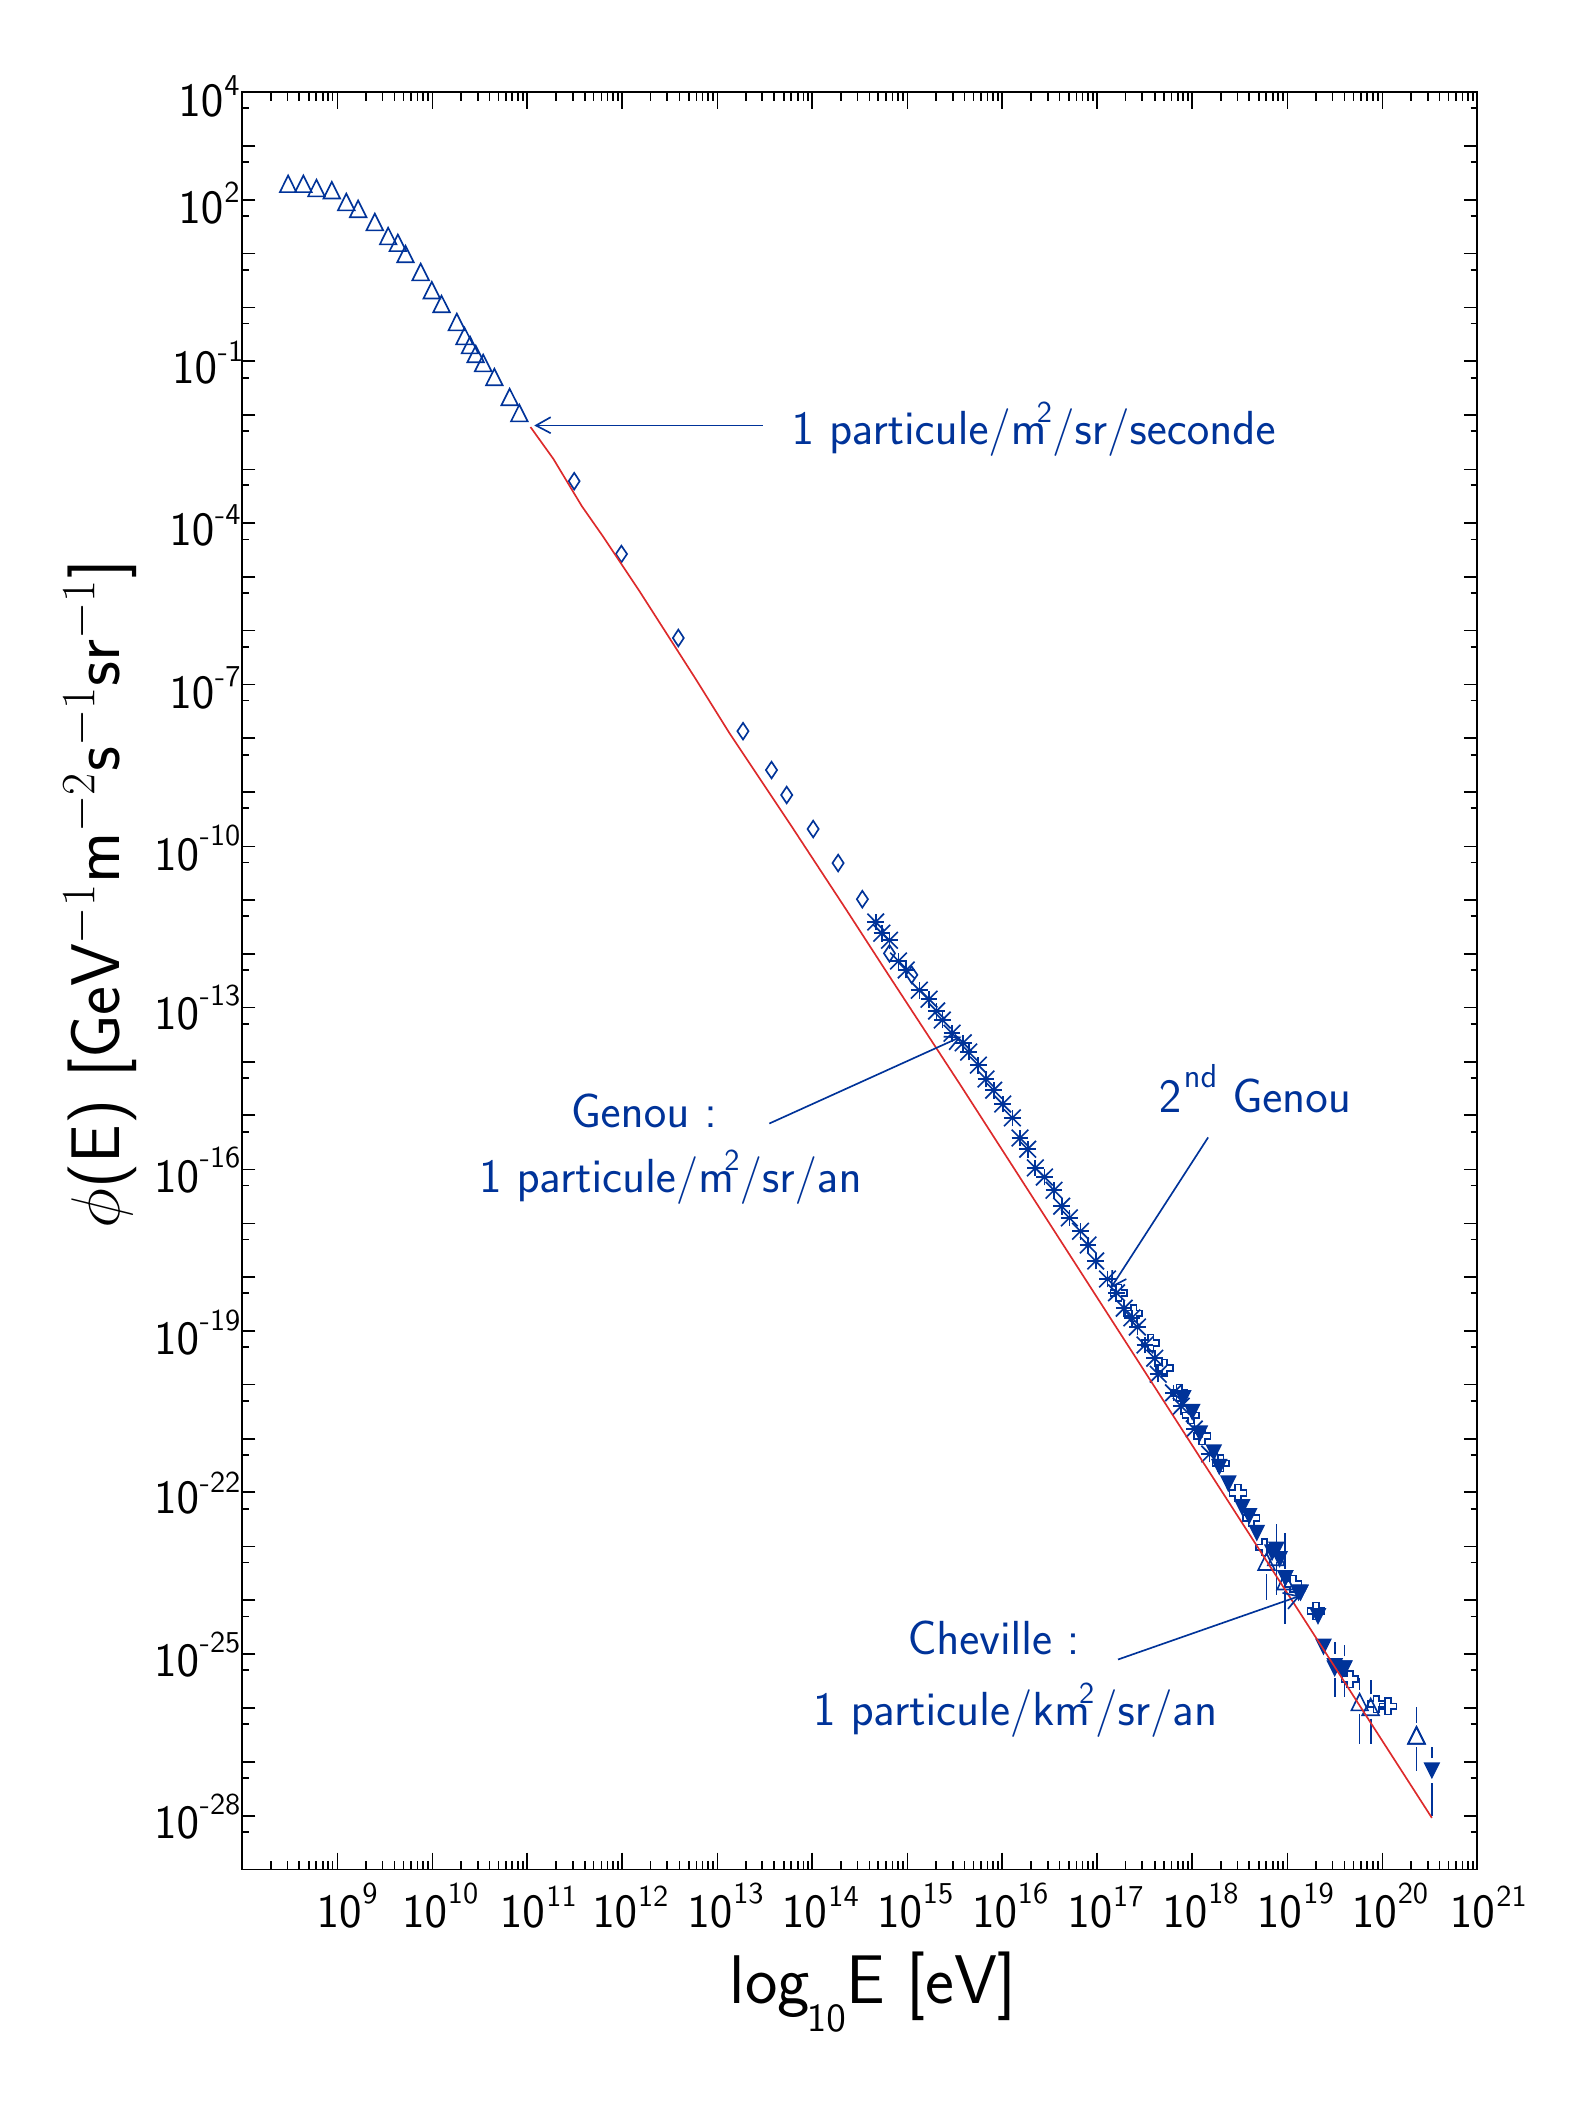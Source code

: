 \begin{tikzpicture}[y=-1cm]
  \definecolor{red}{RGB}{221,42,43}
  \definecolor{green}{RGB}{105,182,40}
  \definecolor{blue}{RGB}{0,51,153}
  \definecolor{orange}{RGB}{192,128,64}
  \definecolor{gray}{gray}{0.7}
  \colorlet{green}{red}
  \colorlet{red}{blue}
  %% \definecolor{blue}{RGB}{51,51,179}
  %% \definecolor{green}{RGB}{105,182,40}
  %% \definecolor{red}{RGB}{221,42,43}
  %% \definecolor{orange}{RGB}{255,160,0}
\sf
\path[fill=white] (0,27.94) rectangle (19.306,1.941);
\path[fill=white] (2.726,25.33) rectangle (18.407,2.76);
\draw[semithick,black] (2.726,25.33) rectangle (18.407,2.76);
\path[fill=white] (2.726,25.33) rectangle (18.407,2.76);
\draw[semithick,black] (2.726,25.33) rectangle (18.407,2.76);
\draw[semithick,black] (2.726,25.33) -- (18.407,25.33);
\path (10.274,27.04) node[text=black,anchor=base west] {\fontsize{23.0}{27.6}\selectfont{}E [eV]};
\path (9.773,27.394) node[text=black,anchor=base west] {\fontsize{15.0}{18.0}\selectfont{}10};
\path (8.793,27.04) node[text=black,anchor=base west] {\fontsize{23.0}{27.6}\selectfont{}log};
\draw[semithick,black] (3.086,25.224) -- (3.086,25.33);
\draw[semithick,black] (3.298,25.224) -- (3.298,25.33);
\draw[semithick,black] (3.448,25.224) -- (3.448,25.33);
\draw[semithick,black] (3.571,25.224) -- (3.571,25.33);
\draw[semithick,black] (3.66,25.224) -- (3.66,25.33);
\draw[semithick,black] (3.749,25.224) -- (3.749,25.33);
\draw[semithick,black] (3.81,25.224) -- (3.81,25.33);
\draw[semithick,black] (3.871,25.224) -- (3.871,25.33);
\draw[semithick,black] (3.933,25.118) -- (3.933,25.33);
\path (4.128,25.762) node[text=black,anchor=base west] {\fontsize{11.0}{13.2}\selectfont{}9};
\path (3.545,26.071) node[text=black,anchor=base west] {\fontsize{17.0}{20.4}\selectfont{}10};
\draw[semithick,black] (4.295,25.224) -- (4.295,25.33);
\draw[semithick,black] (4.506,25.224) -- (4.506,25.33);
\draw[semithick,black] (4.657,25.224) -- (4.657,25.33);
\draw[semithick,black] (4.771,25.224) -- (4.771,25.33);
\draw[semithick,black] (4.868,25.224) -- (4.868,25.33);
\draw[semithick,black] (4.949,25.224) -- (4.949,25.33);
\draw[semithick,black] (5.019,25.224) -- (5.019,25.33);
\draw[semithick,black] (5.08,25.224) -- (5.08,25.33);
\draw[semithick,black] (5.141,25.118) -- (5.141,25.33);
\path (5.213,25.762) node[text=black,anchor=base west] {\fontsize{11.0}{13.2}\selectfont{}10};
\path (4.631,26.071) node[text=black,anchor=base west] {\fontsize{17.0}{20.4}\selectfont{}10};
\draw[semithick,black] (5.503,25.224) -- (5.503,25.33);
\draw[semithick,black] (5.715,25.224) -- (5.715,25.33);
\draw[semithick,black] (5.865,25.224) -- (5.865,25.33);
\draw[semithick,black] (5.98,25.224) -- (5.98,25.33);
\draw[semithick,black] (6.077,25.224) -- (6.077,25.33);
\draw[semithick,black] (6.155,25.224) -- (6.155,25.33);
\draw[semithick,black] (6.227,25.224) -- (6.227,25.33);
\draw[semithick,black] (6.289,25.224) -- (6.289,25.33);
\draw[semithick,black] (6.342,25.118) -- (6.342,25.33);
\path (6.464,25.798) node[text=black,anchor=base west] {\fontsize{11.0}{13.2}\selectfont{}11};
\path (5.874,26.071) node[text=black,anchor=base west] {\fontsize{17.0}{20.4}\selectfont{}10};
\draw[semithick,black] (6.712,25.224) -- (6.712,25.33);
\draw[semithick,black] (6.924,25.224) -- (6.924,25.33);
\draw[semithick,black] (7.074,25.224) -- (7.074,25.33);
\draw[semithick,black] (7.188,25.224) -- (7.188,25.33);
\draw[semithick,black] (7.286,25.224) -- (7.286,25.33);
\draw[semithick,black] (7.364,25.224) -- (7.364,25.33);
\draw[semithick,black] (7.434,25.224) -- (7.434,25.33);
\draw[semithick,black] (7.497,25.224) -- (7.497,25.33);
\draw[semithick,black] (7.55,25.118) -- (7.55,25.33);
\path (7.628,25.798) node[text=black,anchor=base west] {\fontsize{11.0}{13.2}\selectfont{}12};
\path (7.046,26.071) node[text=black,anchor=base west] {\fontsize{17.0}{20.4}\selectfont{}10};
\draw[semithick,black] (7.91,25.224) -- (7.91,25.33);
\draw[semithick,black] (8.122,25.224) -- (8.122,25.33);
\draw[semithick,black] (8.28,25.224) -- (8.28,25.33);
\draw[semithick,black] (8.397,25.224) -- (8.397,25.33);
\draw[semithick,black] (8.492,25.224) -- (8.492,25.33);
\draw[semithick,black] (8.572,25.224) -- (8.572,25.33);
\draw[semithick,black] (8.642,25.224) -- (8.642,25.33);
\draw[semithick,black] (8.706,25.224) -- (8.706,25.33);
\draw[semithick,black] (8.759,25.118) -- (8.759,25.33);
\path (8.837,25.762) node[text=black,anchor=base west] {\fontsize{11.0}{13.2}\selectfont{}13};
\path (8.255,26.071) node[text=black,anchor=base west] {\fontsize{17.0}{20.4}\selectfont{}10};
\draw[semithick,black] (9.119,25.224) -- (9.119,25.33);
\draw[semithick,black] (9.33,25.224) -- (9.33,25.33);
\draw[semithick,black] (9.481,25.224) -- (9.481,25.33);
\draw[semithick,black] (9.605,25.224) -- (9.605,25.33);
\draw[semithick,black] (9.692,25.224) -- (9.692,25.33);
\draw[semithick,black] (9.781,25.224) -- (9.781,25.33);
\draw[semithick,black] (9.851,25.224) -- (9.851,25.33);
\draw[semithick,black] (9.912,25.224) -- (9.912,25.33);
\draw[semithick,black] (9.965,25.118) -- (9.965,25.33);
\path (10.046,25.798) node[text=black,anchor=base west] {\fontsize{11.0}{13.2}\selectfont{}14};
\path (9.455,26.071) node[text=black,anchor=base west] {\fontsize{17.0}{20.4}\selectfont{}10};
\draw[semithick,black] (10.327,25.224) -- (10.327,25.33);
\draw[semithick,black] (10.539,25.224) -- (10.539,25.33);
\draw[semithick,black] (10.689,25.224) -- (10.689,25.33);
\draw[semithick,black] (10.803,25.224) -- (10.803,25.33);
\draw[semithick,black] (10.901,25.224) -- (10.901,25.33);
\draw[semithick,black] (10.981,25.224) -- (10.981,25.33);
\draw[semithick,black] (11.051,25.224) -- (11.051,25.33);
\draw[semithick,black] (11.113,25.224) -- (11.113,25.33);
\draw[semithick,black] (11.174,25.118) -- (11.174,25.33);
\path (11.246,25.762) node[text=black,anchor=base west] {\fontsize{11.0}{13.2}\selectfont{}15};
\path (10.664,26.071) node[text=black,anchor=base west] {\fontsize{17.0}{20.4}\selectfont{}10};
\draw[semithick,black] (11.536,25.224) -- (11.536,25.33);
\draw[semithick,black] (11.748,25.224) -- (11.748,25.33);
\draw[semithick,black] (11.898,25.224) -- (11.898,25.33);
\draw[semithick,black] (12.012,25.224) -- (12.012,25.33);
\draw[semithick,black] (12.109,25.224) -- (12.109,25.33);
\draw[semithick,black] (12.188,25.224) -- (12.188,25.33);
\draw[semithick,black] (12.26,25.224) -- (12.26,25.33);
\draw[semithick,black] (12.321,25.224) -- (12.321,25.33);
\draw[semithick,black] (12.374,25.118) -- (12.374,25.33);
\path (12.452,25.762) node[text=black,anchor=base west] {\fontsize{11.0}{13.2}\selectfont{}16};
\path (11.87,26.071) node[text=black,anchor=base west] {\fontsize{17.0}{20.4}\selectfont{}10};
\draw[semithick,black] (12.744,25.224) -- (12.744,25.33);
\draw[semithick,black] (12.956,25.224) -- (12.956,25.33);
\draw[semithick,black] (13.106,25.224) -- (13.106,25.33);
\draw[semithick,black] (13.221,25.224) -- (13.221,25.33);
\draw[semithick,black] (13.318,25.224) -- (13.318,25.33);
\draw[semithick,black] (13.396,25.224) -- (13.396,25.33);
\draw[semithick,black] (13.468,25.224) -- (13.468,25.33);
\draw[semithick,black] (13.53,25.224) -- (13.53,25.33);
\draw[semithick,black] (13.583,25.118) -- (13.583,25.33);
\path (13.661,25.798) node[text=black,anchor=base west] {\fontsize{11.0}{13.2}\selectfont{}17};
\path (13.079,26.071) node[text=black,anchor=base west] {\fontsize{17.0}{20.4}\selectfont{}10};
\draw[semithick,black] (13.942,25.224) -- (13.942,25.33);
\draw[semithick,black] (14.154,25.224) -- (14.154,25.33);
\draw[semithick,black] (14.313,25.224) -- (14.313,25.33);
\draw[semithick,black] (14.429,25.224) -- (14.429,25.33);
\draw[semithick,black] (14.525,25.224) -- (14.525,25.33);
\draw[semithick,black] (14.605,25.224) -- (14.605,25.33);
\draw[semithick,black] (14.675,25.224) -- (14.675,25.33);
\draw[semithick,black] (14.736,25.224) -- (14.736,25.33);
\draw[semithick,black] (14.789,25.118) -- (14.789,25.33);
\path (14.87,25.762) node[text=black,anchor=base west] {\fontsize{11.0}{13.2}\selectfont{}18};
\path (14.287,26.071) node[text=black,anchor=base west] {\fontsize{17.0}{20.4}\selectfont{}10};
\draw[semithick,black] (15.151,25.224) -- (15.151,25.33);
\draw[semithick,black] (15.363,25.224) -- (15.363,25.33);
\draw[semithick,black] (15.513,25.224) -- (15.513,25.33);
\draw[semithick,black] (15.636,25.224) -- (15.636,25.33);
\draw[semithick,black] (15.725,25.224) -- (15.725,25.33);
\draw[semithick,black] (15.814,25.224) -- (15.814,25.33);
\draw[semithick,black] (15.883,25.224) -- (15.883,25.33);
\draw[semithick,black] (15.945,25.224) -- (15.945,25.33);
\draw[semithick,black] (15.998,25.118) -- (15.998,25.33);
\path (16.078,25.762) node[text=black,anchor=base west] {\fontsize{11.0}{13.2}\selectfont{}19};
\path (15.488,26.071) node[text=black,anchor=base west] {\fontsize{17.0}{20.4}\selectfont{}10};
\draw[semithick,black] (16.36,25.224) -- (16.36,25.33);
\draw[semithick,black] (16.571,25.224) -- (16.571,25.33);
\draw[semithick,black] (16.722,25.224) -- (16.722,25.33);
\draw[semithick,black] (16.836,25.224) -- (16.836,25.33);
\draw[semithick,black] (16.933,25.224) -- (16.933,25.33);
\draw[semithick,black] (17.012,25.224) -- (17.012,25.33);
\draw[semithick,black] (17.084,25.224) -- (17.084,25.33);
\draw[semithick,black] (17.145,25.224) -- (17.145,25.33);
\draw[semithick,black] (17.206,25.118) -- (17.206,25.33);
\path (17.276,25.762) node[text=black,anchor=base west] {\fontsize{11.0}{13.2}\selectfont{}20};
\path (16.694,26.071) node[text=black,anchor=base west] {\fontsize{17.0}{20.4}\selectfont{}10};
\draw[semithick,black] (17.568,25.224) -- (17.568,25.33);
\draw[semithick,black] (17.78,25.224) -- (17.78,25.33);
\draw[semithick,black] (17.93,25.224) -- (17.93,25.33);
\draw[semithick,black] (18.045,25.224) -- (18.045,25.33);
\draw[semithick,black] (18.142,25.224) -- (18.142,25.33);
\draw[semithick,black] (18.22,25.224) -- (18.22,25.33);
\draw[semithick,black] (18.292,25.224) -- (18.292,25.33);
\draw[semithick,black] (18.354,25.224) -- (18.354,25.33);
\draw[semithick,black] (18.407,25.118) -- (18.407,25.33);
\path (18.529,25.798) node[text=black,anchor=base west] {\fontsize{11.0}{13.2}\selectfont{}21};
\path (17.939,26.071) node[text=black,anchor=base west] {\fontsize{17.0}{20.4}\selectfont{}10};
\draw[semithick,black] (2.726,2.76) -- (18.407,2.76);
\draw[semithick,black] (3.086,2.866) -- (3.086,2.76);
\draw[semithick,black] (3.298,2.866) -- (3.298,2.76);
\draw[semithick,black] (3.448,2.866) -- (3.448,2.76);
\draw[semithick,black] (3.571,2.866) -- (3.571,2.76);
\draw[semithick,black] (3.66,2.866) -- (3.66,2.76);
\draw[semithick,black] (3.749,2.866) -- (3.749,2.76);
\draw[semithick,black] (3.81,2.866) -- (3.81,2.76);
\draw[semithick,black] (3.871,2.866) -- (3.871,2.76);
\draw[semithick,black] (3.933,2.972) -- (3.933,2.76);
\draw[semithick,black] (4.295,2.866) -- (4.295,2.76);
\draw[semithick,black] (4.506,2.866) -- (4.506,2.76);
\draw[semithick,black] (4.657,2.866) -- (4.657,2.76);
\draw[semithick,black] (4.771,2.866) -- (4.771,2.76);
\draw[semithick,black] (4.868,2.866) -- (4.868,2.76);
\draw[semithick,black] (4.949,2.866) -- (4.949,2.76);
\draw[semithick,black] (5.019,2.866) -- (5.019,2.76);
\draw[semithick,black] (5.08,2.866) -- (5.08,2.76);
\draw[semithick,black] (5.141,2.972) -- (5.141,2.76);
\draw[semithick,black] (5.503,2.866) -- (5.503,2.76);
\draw[semithick,black] (5.715,2.866) -- (5.715,2.76);
\draw[semithick,black] (5.865,2.866) -- (5.865,2.76);
\draw[semithick,black] (5.98,2.866) -- (5.98,2.76);
\draw[semithick,black] (6.077,2.866) -- (6.077,2.76);
\draw[semithick,black] (6.155,2.866) -- (6.155,2.76);
\draw[semithick,black] (6.227,2.866) -- (6.227,2.76);
\draw[semithick,black] (6.289,2.866) -- (6.289,2.76);
\draw[semithick,black] (6.342,2.972) -- (6.342,2.76);
\draw[semithick,black] (6.712,2.866) -- (6.712,2.76);
\draw[semithick,black] (6.924,2.866) -- (6.924,2.76);
\draw[semithick,black] (7.074,2.866) -- (7.074,2.76);
\draw[semithick,black] (7.188,2.866) -- (7.188,2.76);
\draw[semithick,black] (7.286,2.866) -- (7.286,2.76);
\draw[semithick,black] (7.364,2.866) -- (7.364,2.76);
\draw[semithick,black] (7.434,2.866) -- (7.434,2.76);
\draw[semithick,black] (7.497,2.866) -- (7.497,2.76);
\draw[semithick,black] (7.55,2.972) -- (7.55,2.76);
\draw[semithick,black] (7.91,2.866) -- (7.91,2.76);
\draw[semithick,black] (8.122,2.866) -- (8.122,2.76);
\draw[semithick,black] (8.28,2.866) -- (8.28,2.76);
\draw[semithick,black] (8.397,2.866) -- (8.397,2.76);
\draw[semithick,black] (8.492,2.866) -- (8.492,2.76);
\draw[semithick,black] (8.572,2.866) -- (8.572,2.76);
\draw[semithick,black] (8.642,2.866) -- (8.642,2.76);
\draw[semithick,black] (8.706,2.866) -- (8.706,2.76);
\draw[semithick,black] (8.759,2.972) -- (8.759,2.76);
\draw[semithick,black] (9.119,2.866) -- (9.119,2.76);
\draw[semithick,black] (9.33,2.866) -- (9.33,2.76);
\draw[semithick,black] (9.481,2.866) -- (9.481,2.76);
\draw[semithick,black] (9.605,2.866) -- (9.605,2.76);
\draw[semithick,black] (9.692,2.866) -- (9.692,2.76);
\draw[semithick,black] (9.781,2.866) -- (9.781,2.76);
\draw[semithick,black] (9.851,2.866) -- (9.851,2.76);
\draw[semithick,black] (9.912,2.866) -- (9.912,2.76);
\draw[semithick,black] (9.965,2.972) -- (9.965,2.76);
\draw[semithick,black] (10.327,2.866) -- (10.327,2.76);
\draw[semithick,black] (10.539,2.866) -- (10.539,2.76);
\draw[semithick,black] (10.689,2.866) -- (10.689,2.76);
\draw[semithick,black] (10.803,2.866) -- (10.803,2.76);
\draw[semithick,black] (10.901,2.866) -- (10.901,2.76);
\draw[semithick,black] (10.981,2.866) -- (10.981,2.76);
\draw[semithick,black] (11.051,2.866) -- (11.051,2.76);
\draw[semithick,black] (11.113,2.866) -- (11.113,2.76);
\draw[semithick,black] (11.174,2.972) -- (11.174,2.76);
\draw[semithick,black] (11.536,2.866) -- (11.536,2.76);
\draw[semithick,black] (11.748,2.866) -- (11.748,2.76);
\draw[semithick,black] (11.898,2.866) -- (11.898,2.76);
\draw[semithick,black] (12.012,2.866) -- (12.012,2.76);
\draw[semithick,black] (12.109,2.866) -- (12.109,2.76);
\draw[semithick,black] (12.188,2.866) -- (12.188,2.76);
\draw[semithick,black] (12.26,2.866) -- (12.26,2.76);
\draw[semithick,black] (12.321,2.866) -- (12.321,2.76);
\draw[semithick,black] (12.374,2.972) -- (12.374,2.76);
\draw[semithick,black] (12.744,2.866) -- (12.744,2.76);
\draw[semithick,black] (12.956,2.866) -- (12.956,2.76);
\draw[semithick,black] (13.106,2.866) -- (13.106,2.76);
\draw[semithick,black] (13.221,2.866) -- (13.221,2.76);
\draw[semithick,black] (13.318,2.866) -- (13.318,2.76);
\draw[semithick,black] (13.396,2.866) -- (13.396,2.76);
\draw[semithick,black] (13.468,2.866) -- (13.468,2.76);
\draw[semithick,black] (13.53,2.866) -- (13.53,2.76);
\draw[semithick,black] (13.583,2.972) -- (13.583,2.76);
\draw[semithick,black] (13.942,2.866) -- (13.942,2.76);
\draw[semithick,black] (14.154,2.866) -- (14.154,2.76);
\draw[semithick,black] (14.313,2.866) -- (14.313,2.76);
\draw[semithick,black] (14.429,2.866) -- (14.429,2.76);
\draw[semithick,black] (14.525,2.866) -- (14.525,2.76);
\draw[semithick,black] (14.605,2.866) -- (14.605,2.76);
\draw[semithick,black] (14.675,2.866) -- (14.675,2.76);
\draw[semithick,black] (14.736,2.866) -- (14.736,2.76);
\draw[semithick,black] (14.789,2.972) -- (14.789,2.76);
\draw[semithick,black] (15.151,2.866) -- (15.151,2.76);
\draw[semithick,black] (15.363,2.866) -- (15.363,2.76);
\draw[semithick,black] (15.513,2.866) -- (15.513,2.76);
\draw[semithick,black] (15.636,2.866) -- (15.636,2.76);
\draw[semithick,black] (15.725,2.866) -- (15.725,2.76);
\draw[semithick,black] (15.814,2.866) -- (15.814,2.76);
\draw[semithick,black] (15.883,2.866) -- (15.883,2.76);
\draw[semithick,black] (15.945,2.866) -- (15.945,2.76);
\draw[semithick,black] (15.998,2.972) -- (15.998,2.76);
\draw[semithick,black] (16.36,2.866) -- (16.36,2.76);
\draw[semithick,black] (16.571,2.866) -- (16.571,2.76);
\draw[semithick,black] (16.722,2.866) -- (16.722,2.76);
\draw[semithick,black] (16.836,2.866) -- (16.836,2.76);
\draw[semithick,black] (16.933,2.866) -- (16.933,2.76);
\draw[semithick,black] (17.012,2.866) -- (17.012,2.76);
\draw[semithick,black] (17.084,2.866) -- (17.084,2.76);
\draw[semithick,black] (17.145,2.866) -- (17.145,2.76);
\draw[semithick,black] (17.206,2.972) -- (17.206,2.76);
\draw[semithick,black] (17.568,2.866) -- (17.568,2.76);
\draw[semithick,black] (17.78,2.866) -- (17.78,2.76);
\draw[semithick,black] (17.93,2.866) -- (17.93,2.76);
\draw[semithick,black] (18.045,2.866) -- (18.045,2.76);
\draw[semithick,black] (18.142,2.866) -- (18.142,2.76);
\draw[semithick,black] (18.22,2.866) -- (18.22,2.76);
\draw[semithick,black] (18.292,2.866) -- (18.292,2.76);
\draw[semithick,black] (18.354,2.866) -- (18.354,2.76);
\draw[semithick,black] (18.407,2.972) -- (18.407,2.76);
\draw[semithick,black] (2.726,25.33) -- (2.726,2.76);
%% \path (1.164,10.971) node[text=black,anchor=base west,rotate=90.0] {\fontsize{23.0}{27.6}\selectfont{}]};
%% \path (0.9,11.324) node[text=black,anchor=base west,rotate=90.0] {\fontsize{15.0}{18.0}\selectfont{}-1};
%% \path (1.164,11.987) node[text=black,anchor=base west,rotate=90.0] {\fontsize{23.0}{27.6}\selectfont{}sr};
%% \path (0.9,12.33) node[text=black,anchor=base west,rotate=90.0] {\fontsize{15.0}{18.0}\selectfont{}-1};
%% \path (1.164,12.683) node[text=black,anchor=base west,rotate=90.0] {\fontsize{23.0}{27.6}\selectfont{}s};
%% \path (0.9,13.115) node[text=black,anchor=base west,rotate=90.0] {\fontsize{15.0}{18.0}\selectfont{}-2};
%% \path (1.164,13.697) node[text=black,anchor=base west,rotate=90.0] {\fontsize{23.0}{27.6}\selectfont{}m};
%% \path (0.821,14.04) node[text=black,anchor=base west,rotate=90.0] {\fontsize{15.0}{18.0}\selectfont{}-1};
%% \path (1.164,16.925) node[text=black,anchor=base west,rotate=90.0] {\fontsize{23.0}{27.6}\selectfont{}(E) [GeV};
\path (1.164,17.312) node[text=black,anchor=base west,rotate=90.0] {\fontsize{23.0}{27.6}\selectfont{}$\phi$(E) [GeV$^{-1}$m$^{-2}$s$^{-1}$sr$^{-1}$]};
\draw[semithick,black] (2.893,25.33) -- (2.726,25.33);
\draw[semithick,black] (2.805,24.854) -- (2.726,24.854);
\draw[semithick,black] (2.893,24.651) -- (2.726,24.651);
\path (2.064,24.634) node[text=black,anchor=base west] {\fontsize{11.0}{13.2}\selectfont{}-28};
\path (1.482,24.941) node[text=black,anchor=base west] {\fontsize{17.0}{20.4}\selectfont{}10};
\draw[semithick,black] (2.805,24.174) -- (2.726,24.174);
\draw[semithick,black] (2.893,23.963) -- (2.726,23.963);
\draw[semithick,black] (2.805,23.487) -- (2.726,23.487);
\draw[semithick,black] (2.893,23.283) -- (2.726,23.283);
\draw[semithick,black] (2.805,22.799) -- (2.726,22.799);
\draw[semithick,black] (2.893,22.595) -- (2.726,22.595);
\path (2.064,22.57) node[text=black,anchor=base west] {\fontsize{11.0}{13.2}\selectfont{}-25};
\path (1.482,22.877) node[text=black,anchor=base west] {\fontsize{17.0}{20.4}\selectfont{}10};
\draw[semithick,black] (2.805,22.119) -- (2.726,22.119);
\draw[semithick,black] (2.893,21.907) -- (2.726,21.907);
\draw[semithick,black] (2.805,21.431) -- (2.726,21.431);
\draw[semithick,black] (2.893,21.228) -- (2.726,21.228);
\draw[semithick,black] (2.805,20.752) -- (2.726,20.752);
\draw[semithick,black] (2.893,20.54) -- (2.726,20.54);
\path (2.064,20.54) node[text=black,anchor=base west] {\fontsize{11.0}{13.2}\selectfont{}-22};
\path (1.482,20.813) node[text=black,anchor=base west] {\fontsize{17.0}{20.4}\selectfont{}10};
\draw[semithick,black] (2.805,20.064) -- (2.726,20.064);
\draw[semithick,black] (2.893,19.861) -- (2.726,19.861);
\draw[semithick,black] (2.805,19.384) -- (2.726,19.384);
\draw[semithick,black] (2.893,19.173) -- (2.726,19.173);
\draw[semithick,black] (2.805,18.697) -- (2.726,18.697);
\draw[semithick,black] (2.893,18.495) -- (2.726,18.495);
\path (2.064,18.485) node[text=black,anchor=base west] {\fontsize{11.0}{13.2}\selectfont{}-19};
\path (1.482,18.794) node[text=black,anchor=base west] {\fontsize{17.0}{20.4}\selectfont{}10};
\draw[semithick,black] (2.805,18.009) -- (2.726,18.009);
\draw[semithick,black] (2.893,17.808) -- (2.726,17.808);
\draw[semithick,black] (2.805,17.331) -- (2.726,17.331);
\draw[semithick,black] (2.893,17.128) -- (2.726,17.128);
\draw[semithick,black] (2.805,16.643) -- (2.726,16.643);
\draw[semithick,black] (2.893,16.44) -- (2.726,16.44);
\path (2.064,16.421) node[text=black,anchor=base west] {\fontsize{11.0}{13.2}\selectfont{}-16};
\path (1.482,16.73) node[text=black,anchor=base west] {\fontsize{17.0}{20.4}\selectfont{}10};
\draw[semithick,black] (2.805,15.964) -- (2.726,15.964);
\draw[semithick,black] (2.893,15.752) -- (2.726,15.752);
\draw[semithick,black] (2.805,15.276) -- (2.726,15.276);
\draw[semithick,black] (2.893,15.073) -- (2.726,15.073);
\draw[semithick,black] (2.805,14.597) -- (2.726,14.597);
\draw[semithick,black] (2.893,14.385) -- (2.726,14.385);
\path (2.064,14.357) node[text=black,anchor=base west] {\fontsize{11.0}{13.2}\selectfont{}-13};
\path (1.482,14.666) node[text=black,anchor=base west] {\fontsize{17.0}{20.4}\selectfont{}10};
\draw[semithick,black] (2.805,13.909) -- (2.726,13.909);
\draw[semithick,black] (2.893,13.705) -- (2.726,13.705);
\draw[semithick,black] (2.805,13.221) -- (2.726,13.221);
\draw[semithick,black] (2.893,13.018) -- (2.726,13.018);
\draw[semithick,black] (2.805,12.541) -- (2.726,12.541);
\draw[semithick,black] (2.893,12.338) -- (2.726,12.338);
\path (2.064,12.33) node[text=black,anchor=base west] {\fontsize{11.0}{13.2}\selectfont{}-10};
\path (1.482,12.647) node[text=black,anchor=base west] {\fontsize{17.0}{20.4}\selectfont{}10};
\draw[semithick,black] (2.805,11.853) -- (2.726,11.853);
\draw[semithick,black] (2.893,11.65) -- (2.726,11.65);
\draw[semithick,black] (2.805,11.174) -- (2.726,11.174);
\draw[semithick,black] (2.893,10.962) -- (2.726,10.962);
\draw[semithick,black] (2.805,10.486) -- (2.726,10.486);
\draw[semithick,black] (2.893,10.283) -- (2.726,10.283);
\path (2.258,10.31) node[text=black,anchor=base west] {\fontsize{11.0}{13.2}\selectfont{}-7};
\path (1.676,10.583) node[text=black,anchor=base west] {\fontsize{17.0}{20.4}\selectfont{}10};
\draw[semithick,black] (2.805,9.807) -- (2.726,9.807);
\draw[semithick,black] (2.893,9.595) -- (2.726,9.595);
\draw[semithick,black] (2.805,9.119) -- (2.726,9.119);
\draw[semithick,black] (2.893,8.918) -- (2.726,8.918);
\draw[semithick,black] (2.805,8.441) -- (2.726,8.441);
\draw[semithick,black] (2.893,8.23) -- (2.726,8.23);
\path (2.258,8.247) node[text=black,anchor=base west] {\fontsize{11.0}{13.2}\selectfont{}-4};
\path (1.676,8.52) node[text=black,anchor=base west] {\fontsize{17.0}{20.4}\selectfont{}10};
\draw[semithick,black] (2.805,7.753) -- (2.726,7.753);
\draw[semithick,black] (2.893,7.55) -- (2.726,7.55);
\draw[semithick,black] (2.805,7.065) -- (2.726,7.065);
\draw[semithick,black] (2.893,6.862) -- (2.726,6.862);
\draw[semithick,black] (2.805,6.386) -- (2.726,6.386);
\draw[semithick,black] (2.893,6.174) -- (2.726,6.174);
\path (2.292,6.183) node[text=black,anchor=base west] {\fontsize{11.0}{13.2}\selectfont{}-1};
\path (1.71,6.456) node[text=black,anchor=base west] {\fontsize{17.0}{20.4}\selectfont{}10};
\draw[semithick,black] (2.805,5.698) -- (2.726,5.698);
\draw[semithick,black] (2.893,5.495) -- (2.726,5.495);
\draw[semithick,black] (2.805,5.019) -- (2.726,5.019);
\draw[semithick,black] (2.893,4.807) -- (2.726,4.807);
\draw[semithick,black] (2.805,4.331) -- (2.726,4.331);
\draw[semithick,black] (2.893,4.128) -- (2.726,4.128);
\path (2.373,4.163) node[text=black,anchor=base west] {\fontsize{11.0}{13.2}\selectfont{}2};
\path (1.791,4.428) node[text=black,anchor=base west] {\fontsize{17.0}{20.4}\selectfont{}10};
\draw[semithick,black] (2.805,3.651) -- (2.726,3.651);
\draw[semithick,black] (2.893,3.44) -- (2.726,3.44);
\draw[semithick,black] (2.805,2.963) -- (2.726,2.963);
\draw[semithick,black] (2.893,2.76) -- (2.726,2.76);
\path (2.373,2.796) node[text=black,anchor=base west] {\fontsize{11.0}{13.2}\selectfont{}4};
\path (1.791,3.069) node[text=black,anchor=base west] {\fontsize{17.0}{20.4}\selectfont{}10};
\draw[semithick,black] (18.407,25.33) -- (18.407,2.76);
\draw[semithick,black] (18.239,25.33) -- (18.407,25.33);
\draw[semithick,black] (18.326,24.854) -- (18.407,24.854);
\draw[semithick,black] (18.239,24.651) -- (18.407,24.651);
\draw[semithick,black] (18.326,24.174) -- (18.407,24.174);
\draw[semithick,black] (18.239,23.963) -- (18.407,23.963);
\draw[semithick,black] (18.326,23.487) -- (18.407,23.487);
\draw[semithick,black] (18.239,23.283) -- (18.407,23.283);
\draw[semithick,black] (18.326,22.799) -- (18.407,22.799);
\draw[semithick,black] (18.239,22.595) -- (18.407,22.595);
\draw[semithick,black] (18.326,22.119) -- (18.407,22.119);
\draw[semithick,black] (18.239,21.907) -- (18.407,21.907);
\draw[semithick,black] (18.326,21.431) -- (18.407,21.431);
\draw[semithick,black] (18.239,21.228) -- (18.407,21.228);
\draw[semithick,black] (18.326,20.752) -- (18.407,20.752);
\draw[semithick,black] (18.239,20.54) -- (18.407,20.54);
\draw[semithick,black] (18.326,20.064) -- (18.407,20.064);
\draw[semithick,black] (18.239,19.861) -- (18.407,19.861);
\draw[semithick,black] (18.326,19.384) -- (18.407,19.384);
\draw[semithick,black] (18.239,19.173) -- (18.407,19.173);
\draw[semithick,black] (18.326,18.697) -- (18.407,18.697);
\draw[semithick,black] (18.239,18.495) -- (18.407,18.495);
\draw[semithick,black] (18.326,18.009) -- (18.407,18.009);
\draw[semithick,black] (18.239,17.808) -- (18.407,17.808);
\draw[semithick,black] (18.326,17.331) -- (18.407,17.331);
\draw[semithick,black] (18.239,17.128) -- (18.407,17.128);
\draw[semithick,black] (18.326,16.643) -- (18.407,16.643);
\draw[semithick,black] (18.239,16.44) -- (18.407,16.44);
\draw[semithick,black] (18.326,15.964) -- (18.407,15.964);
\draw[semithick,black] (18.239,15.752) -- (18.407,15.752);
\draw[semithick,black] (18.326,15.276) -- (18.407,15.276);
\draw[semithick,black] (18.239,15.073) -- (18.407,15.073);
\draw[semithick,black] (18.326,14.597) -- (18.407,14.597);
\draw[semithick,black] (18.239,14.385) -- (18.407,14.385);
\draw[semithick,black] (18.326,13.909) -- (18.407,13.909);
\draw[semithick,black] (18.239,13.705) -- (18.407,13.705);
\draw[semithick,black] (18.326,13.221) -- (18.407,13.221);
\draw[semithick,black] (18.239,13.018) -- (18.407,13.018);
\draw[semithick,black] (18.326,12.541) -- (18.407,12.541);
\draw[semithick,black] (18.239,12.338) -- (18.407,12.338);
\draw[semithick,black] (18.326,11.853) -- (18.407,11.853);
\draw[semithick,black] (18.239,11.65) -- (18.407,11.65);
\draw[semithick,black] (18.326,11.174) -- (18.407,11.174);
\draw[semithick,black] (18.239,10.962) -- (18.407,10.962);
\draw[semithick,black] (18.326,10.486) -- (18.407,10.486);
\draw[semithick,black] (18.239,10.283) -- (18.407,10.283);
\draw[semithick,black] (18.326,9.807) -- (18.407,9.807);
\draw[semithick,black] (18.239,9.595) -- (18.407,9.595);
\draw[semithick,black] (18.326,9.119) -- (18.407,9.119);
\draw[semithick,black] (18.239,8.918) -- (18.407,8.918);
\draw[semithick,black] (18.326,8.441) -- (18.407,8.441);
\draw[semithick,black] (18.239,8.23) -- (18.407,8.23);
\draw[semithick,black] (18.326,7.753) -- (18.407,7.753);
\draw[semithick,black] (18.239,7.55) -- (18.407,7.55);
\draw[semithick,black] (18.326,7.065) -- (18.407,7.065);
\draw[semithick,black] (18.239,6.862) -- (18.407,6.862);
\draw[semithick,black] (18.326,6.386) -- (18.407,6.386);
\draw[semithick,black] (18.239,6.174) -- (18.407,6.174);
\draw[semithick,black] (18.326,5.698) -- (18.407,5.698);
\draw[semithick,black] (18.239,5.495) -- (18.407,5.495);
\draw[semithick,black] (18.326,5.019) -- (18.407,5.019);
\draw[semithick,black] (18.239,4.807) -- (18.407,4.807);
\draw[semithick,black] (18.326,4.331) -- (18.407,4.331);
\draw[semithick,black] (18.239,4.128) -- (18.407,4.128);
\draw[semithick,black] (18.326,3.651) -- (18.407,3.651);
\draw[semithick,black] (18.239,3.44) -- (18.407,3.44);
\draw[semithick,black] (18.326,2.963) -- (18.407,2.963);
\draw[semithick,black] (18.239,2.76) -- (18.407,2.76);
\draw[semithick,red] (3.308,3.818) -- (3.203,4.03) -- (3.412,4.03) -- cycle;
\draw[semithick,red] (3.501,3.818) -- (3.395,4.03) -- (3.607,4.03) -- cycle;
\draw[semithick,red] (3.668,3.871) -- (3.562,4.083) -- (3.774,4.083) -- cycle;
\draw[semithick,red] (3.863,3.899) -- (3.757,4.111) -- (3.969,4.111) -- cycle;
\draw[semithick,red] (4.047,4.049) -- (3.941,4.261) -- (4.153,4.261) -- cycle;
\draw[semithick,red] (4.197,4.136) -- (4.092,4.348) -- (4.303,4.348) -- cycle;
\draw[semithick,red] (4.409,4.303) -- (4.303,4.515) -- (4.515,4.515) -- cycle;
\draw[semithick,red] (4.578,4.481) -- (4.473,4.693) -- (4.684,4.693) -- cycle;
\draw[semithick,red] (4.701,4.568) -- (4.595,4.779) -- (4.807,4.779) -- cycle;
\draw[semithick,red] (4.798,4.71) -- (4.693,4.921) -- (4.904,4.921) -- cycle;
\draw[semithick,red] (4.991,4.938) -- (4.885,5.15) -- (5.097,5.15) -- cycle;
\draw[semithick,red] (5.133,5.169) -- (5.027,5.381) -- (5.239,5.381) -- cycle;
\draw[semithick,red] (5.256,5.345) -- (5.15,5.556) -- (5.362,5.556) -- cycle;
\draw[semithick,red] (5.45,5.573) -- (5.345,5.785) -- (5.556,5.785) -- cycle;
\draw[semithick,red] (5.548,5.751) -- (5.442,5.963) -- (5.654,5.963) -- cycle;
\draw[semithick,red] (5.618,5.865) -- (5.512,6.077) -- (5.723,6.077) -- cycle;
\draw[semithick,red] (5.69,5.98) -- (5.584,6.191) -- (5.795,6.191) -- cycle;
\draw[semithick,red] (5.785,6.094) -- (5.679,6.306) -- (5.891,6.306) -- cycle;
\draw[semithick,red] (5.927,6.272) -- (5.821,6.483) -- (6.032,6.483) -- cycle;
\draw[semithick,red] (6.121,6.526) -- (6.016,6.737) -- (6.227,6.737) -- cycle;
\draw[semithick,red] (6.244,6.729) -- (6.138,6.941) -- (6.35,6.941) -- cycle;
\draw[semithick,red] (6.941,7.595) -- (6.871,7.7) -- (6.941,7.806) -- (7.01,7.7) -- cycle;
\draw[semithick,red] (7.54,8.52) -- (7.47,8.625) -- (7.54,8.731) -- (7.612,8.625) -- cycle;
\draw[semithick,red] (8.263,9.586) -- (8.194,9.692) -- (8.263,9.798) -- (8.333,9.692) -- cycle;
\draw[semithick,red] (9.085,10.77) -- (9.013,10.875) -- (9.085,10.981) -- (9.155,10.875) -- cycle;
\draw[semithick,red] (9.447,11.263) -- (9.375,11.369) -- (9.447,11.474) -- (9.517,11.369) -- cycle;
\draw[semithick,red] (9.639,11.58) -- (9.569,11.686) -- (9.639,11.792) -- (9.711,11.686) -- cycle;
\draw[semithick,red] (9.976,12.012) -- (9.904,12.118) -- (9.976,12.224) -- (10.046,12.118) -- cycle;
\draw[semithick,red] (10.293,12.444) -- (10.221,12.55) -- (10.293,12.656) -- (10.363,12.55) -- cycle;
\draw[semithick,red] (10.6,12.903) -- (10.53,13.009) -- (10.6,13.115) -- (10.672,13.009) -- cycle;
\draw[semithick,red] (10.945,13.591) -- (10.875,13.697) -- (10.945,13.803) -- (11.015,13.697) -- cycle;
\draw[semithick,red] (11.227,13.864) -- (11.157,13.97) -- (11.227,14.076) -- (11.299,13.97) -- cycle;
\draw[semithick,red] (10.77,13.405) -- (10.77,13.193);
\draw[semithick,red] (10.664,13.299) -- (10.875,13.299);
\draw[semithick,red] (10.664,13.193) -- (10.875,13.405);
\draw[semithick,red] (10.664,13.405) -- (10.875,13.193);
\draw[semithick,red] (10.848,13.547) -- (10.848,13.335);
\draw[semithick,red] (10.742,13.441) -- (10.954,13.441);
\draw[semithick,red] (10.742,13.335) -- (10.954,13.547);
\draw[semithick,red] (10.742,13.547) -- (10.954,13.335);
\draw[semithick,red] (10.945,13.636) -- (10.945,13.424);
\draw[semithick,red] (10.839,13.53) -- (11.051,13.53);
\draw[semithick,red] (10.839,13.424) -- (11.051,13.636);
\draw[semithick,red] (10.839,13.636) -- (11.051,13.424);
\draw[semithick,red] (11.06,13.9) -- (11.06,13.688);
\draw[semithick,red] (10.954,13.794) -- (11.165,13.794);
\draw[semithick,red] (10.954,13.688) -- (11.165,13.9);
\draw[semithick,red] (10.954,13.9) -- (11.165,13.688);
\draw[semithick,red] (11.157,14.014) -- (11.157,13.803);
\draw[semithick,red] (11.051,13.909) -- (11.263,13.909);
\draw[semithick,red] (11.051,13.803) -- (11.263,14.014);
\draw[semithick,red] (11.051,14.014) -- (11.263,13.803);
\draw[semithick,red] (11.324,14.271) -- (11.324,14.059);
\draw[semithick,red] (11.218,14.165) -- (11.43,14.165);
\draw[semithick,red] (11.218,14.059) -- (11.43,14.271);
\draw[semithick,red] (11.218,14.271) -- (11.43,14.059);
\draw[semithick,red] (11.447,14.385) -- (11.447,14.173);
\draw[semithick,red] (11.341,14.279) -- (11.553,14.279);
\draw[semithick,red] (11.341,14.173) -- (11.553,14.385);
\draw[semithick,red] (11.341,14.385) -- (11.553,14.173);
\draw[semithick,red] (11.544,14.535) -- (11.544,14.323);
\draw[semithick,red] (11.438,14.429) -- (11.65,14.429);
\draw[semithick,red] (11.438,14.323) -- (11.65,14.535);
\draw[semithick,red] (11.438,14.535) -- (11.65,14.323);
\draw[semithick,red] (11.616,14.649) -- (11.616,14.438);
\draw[semithick,red] (11.51,14.544) -- (11.722,14.544);
\draw[semithick,red] (11.51,14.438) -- (11.722,14.649);
\draw[semithick,red] (11.51,14.649) -- (11.722,14.438);
\draw[semithick,red] (11.739,14.817) -- (11.739,14.605);
\draw[semithick,red] (11.633,14.711) -- (11.845,14.711);
\draw[semithick,red] (11.633,14.605) -- (11.845,14.817);
\draw[semithick,red] (11.633,14.817) -- (11.845,14.605);
\draw[semithick,red] (11.881,14.939) -- (11.881,14.728);
\draw[semithick,red] (11.775,14.834) -- (11.987,14.834);
\draw[semithick,red] (11.775,14.728) -- (11.987,14.939);
\draw[semithick,red] (11.775,14.939) -- (11.987,14.728);
\draw[semithick,red] (11.951,15.056) -- (11.951,14.844);
\draw[semithick,red] (11.845,14.95) -- (12.057,14.95);
\draw[semithick,red] (11.845,14.844) -- (12.057,15.056);
\draw[semithick,red] (11.845,15.056) -- (12.057,14.844);
\draw[semithick,red] (12.073,15.223) -- (12.073,15.011);
\draw[semithick,red] (11.968,15.117) -- (12.179,15.117);
\draw[semithick,red] (11.968,15.011) -- (12.179,15.223);
\draw[semithick,red] (11.968,15.223) -- (12.179,15.011);
\draw[semithick,red] (12.171,15.399) -- (12.171,15.187);
\draw[semithick,red] (12.065,15.293) -- (12.277,15.293);
\draw[semithick,red] (12.065,15.187) -- (12.277,15.399);
\draw[semithick,red] (12.065,15.399) -- (12.277,15.187);
\draw[semithick,red] (12.268,15.541) -- (12.268,15.329);
\draw[semithick,red] (12.162,15.435) -- (12.374,15.435);
\draw[semithick,red] (12.162,15.329) -- (12.374,15.541);
\draw[semithick,red] (12.162,15.541) -- (12.374,15.329);
\draw[semithick,red] (12.383,15.716) -- (12.383,15.505);
\draw[semithick,red] (12.277,15.61) -- (12.488,15.61);
\draw[semithick,red] (12.277,15.505) -- (12.488,15.716);
\draw[semithick,red] (12.277,15.716) -- (12.488,15.505);
\draw[semithick,red] (12.505,15.892) -- (12.505,15.68);
\draw[semithick,red] (12.399,15.786) -- (12.611,15.786);
\draw[semithick,red] (12.399,15.68) -- (12.611,15.892);
\draw[semithick,red] (12.399,15.892) -- (12.611,15.68);
\draw[semithick,red] (12.603,16.148) -- (12.603,15.936);
\draw[semithick,red] (12.497,16.042) -- (12.708,16.042);
\draw[semithick,red] (12.497,15.936) -- (12.708,16.148);
\draw[semithick,red] (12.497,16.148) -- (12.708,15.936);
\draw[semithick,red] (12.7,16.29) -- (12.7,16.078);
\draw[semithick,red] (12.594,16.184) -- (12.806,16.184);
\draw[semithick,red] (12.594,16.078) -- (12.806,16.29);
\draw[semithick,red] (12.594,16.29) -- (12.806,16.078);
\draw[semithick,red] (12.797,16.527) -- (12.797,16.315);
\draw[semithick,red] (12.692,16.421) -- (12.903,16.421);
\draw[semithick,red] (12.692,16.315) -- (12.903,16.527);
\draw[semithick,red] (12.692,16.527) -- (12.903,16.315);
\draw[semithick,red] (12.912,16.643) -- (12.912,16.432);
\draw[semithick,red] (12.806,16.538) -- (13.018,16.538);
\draw[semithick,red] (12.806,16.432) -- (13.018,16.643);
\draw[semithick,red] (12.806,16.643) -- (13.018,16.432);
\draw[semithick,red] (13.034,16.811) -- (13.034,16.599);
\draw[semithick,red] (12.929,16.705) -- (13.14,16.705);
\draw[semithick,red] (12.929,16.599) -- (13.14,16.811);
\draw[semithick,red] (12.929,16.811) -- (13.14,16.599);
\draw[semithick,red] (13.132,17.014) -- (13.132,16.802);
\draw[semithick,red] (13.026,16.908) -- (13.238,16.908);
\draw[semithick,red] (13.026,16.802) -- (13.238,17.014);
\draw[semithick,red] (13.026,17.014) -- (13.238,16.802);
\draw[semithick,red] (13.229,17.162) -- (13.229,16.95);
\draw[semithick,red] (13.123,17.056) -- (13.335,17.056);
\draw[semithick,red] (13.123,16.95) -- (13.335,17.162);
\draw[semithick,red] (13.123,17.162) -- (13.335,16.95);
\draw[semithick,red] (13.371,17.331) -- (13.371,17.12);
\draw[semithick,red] (13.265,17.225) -- (13.477,17.225);
\draw[semithick,red] (13.265,17.12) -- (13.477,17.331);
\draw[semithick,red] (13.265,17.331) -- (13.477,17.12);
\draw[semithick,red] (13.468,17.507) -- (13.468,17.295);
\draw[semithick,red] (13.363,17.401) -- (13.572,17.401);
\draw[semithick,red] (13.363,17.295) -- (13.572,17.507);
\draw[semithick,red] (13.363,17.507) -- (13.572,17.295);
\draw[semithick,red] (13.564,17.71) -- (13.564,17.498);
\draw[semithick,red] (13.458,17.604) -- (13.669,17.604);
\draw[semithick,red] (13.458,17.498) -- (13.669,17.71);
\draw[semithick,red] (13.458,17.71) -- (13.669,17.498);
\draw[semithick,red] (13.714,17.939) -- (13.714,17.727);
\draw[semithick,red] (13.608,17.833) -- (13.82,17.833);
\draw[semithick,red] (13.608,17.727) -- (13.82,17.939);
\draw[semithick,red] (13.608,17.939) -- (13.82,17.727);
\draw[semithick,red] (13.828,18.114) -- (13.828,17.903);
\draw[semithick,red] (13.722,18.009) -- (13.934,18.009);
\draw[semithick,red] (13.722,17.903) -- (13.934,18.114);
\draw[semithick,red] (13.722,18.114) -- (13.934,17.903);
\draw[semithick,red] (13.926,18.309) -- (13.926,18.098);
\draw[semithick,red] (13.82,18.203) -- (14.031,18.203);
\draw[semithick,red] (13.82,18.098) -- (14.031,18.309);
\draw[semithick,red] (13.82,18.309) -- (14.031,18.098);
\draw[semithick,red] (14.023,18.432) -- (14.023,18.22);
\draw[semithick,red] (13.917,18.326) -- (14.129,18.326);
\draw[semithick,red] (13.917,18.22) -- (14.129,18.432);
\draw[semithick,red] (13.917,18.432) -- (14.129,18.22);
\draw[semithick,red] (14.093,18.548) -- (14.093,18.337);
\draw[semithick,red] (13.987,18.443) -- (14.199,18.443);
\draw[semithick,red] (13.987,18.337) -- (14.199,18.548);
\draw[semithick,red] (13.987,18.548) -- (14.199,18.337);
\draw[semithick,red] (14.19,18.777) -- (14.19,18.565);
\draw[semithick,red] (14.084,18.671) -- (14.296,18.671);
\draw[semithick,red] (14.084,18.565) -- (14.296,18.777);
\draw[semithick,red] (14.084,18.777) -- (14.296,18.565);
\draw[semithick,red] (14.313,18.944) -- (14.313,18.733);
\draw[semithick,red] (14.207,18.838) -- (14.419,18.838);
\draw[semithick,red] (14.207,18.733) -- (14.419,18.944);
\draw[semithick,red] (14.207,18.944) -- (14.419,18.733);
\draw[semithick,red] (14.357,19.147) -- (14.357,18.936);
\draw[semithick,red] (14.252,19.042) -- (14.463,19.042);
\draw[semithick,red] (14.252,18.936) -- (14.463,19.147);
\draw[semithick,red] (14.252,19.147) -- (14.463,18.936);
\draw[semithick,red] (14.552,19.384) -- (14.552,19.173);
\draw[semithick,red] (14.446,19.279) -- (14.658,19.279);
\draw[semithick,red] (14.446,19.173) -- (14.658,19.384);
\draw[semithick,red] (14.446,19.384) -- (14.658,19.173);
\draw[semithick,red] (14.649,19.554) -- (14.649,19.342);
\draw[semithick,red] (14.544,19.448) -- (14.755,19.448);
\draw[semithick,red] (14.544,19.342) -- (14.755,19.554);
\draw[semithick,red] (14.544,19.554) -- (14.755,19.342);
\draw[semithick,red] (14.817,19.844) -- (14.817,19.632);
\draw[semithick,red] (14.711,19.738) -- (14.922,19.738);
\draw[semithick,red] (14.711,19.632) -- (14.922,19.844);
\draw[semithick,red] (14.711,19.844) -- (14.922,19.632);
\draw[semithick,red] (15.011,20.161) -- (15.011,19.95);
\draw[semithick,red] (14.906,20.055) -- (15.117,20.055);
\draw[semithick,red] (14.906,19.95) -- (15.117,20.161);
\draw[semithick,red] (14.906,20.161) -- (15.117,19.95);
\draw[semithick,red] (13.75,18.045) -- (13.82,18.045) -- (13.82,18.114) -- (13.89,18.114) -- (13.89,18.045) -- (13.962,18.045) -- (13.962,17.975) -- (13.89,17.975) -- (13.89,17.903) -- (13.82,17.903) -- (13.82,17.975) -- (13.75,17.975) -- cycle;
\draw[semithick,red] (13.942,18.301) -- (14.014,18.301) -- (14.014,18.371) -- (14.084,18.371) -- (14.084,18.301) -- (14.154,18.301) -- (14.154,18.231) -- (14.084,18.231) -- (14.084,18.159) -- (14.014,18.159) -- (14.014,18.231) -- (13.942,18.231) -- cycle;
\draw[semithick,red] (14.154,18.68) -- (14.226,18.68) -- (14.226,18.749) -- (14.296,18.749) -- (14.296,18.68) -- (14.366,18.68) -- (14.366,18.61) -- (14.296,18.61) -- (14.296,18.538) -- (14.226,18.538) -- (14.226,18.61) -- (14.154,18.61) -- cycle;
\draw[semithick,red] (14.332,18.997) -- (14.402,18.997) -- (14.402,19.067) -- (14.472,19.067) -- (14.472,18.997) -- (14.544,18.997) -- (14.544,18.927) -- (14.472,18.927) -- (14.472,18.855) -- (14.402,18.855) -- (14.402,18.927) -- (14.332,18.927) -- cycle;
\draw[semithick,red] (14.516,19.315) -- (14.588,19.315) -- (14.588,19.384) -- (14.658,19.384) -- (14.658,19.315) -- (14.728,19.315) -- (14.728,19.245) -- (14.658,19.245) -- (14.658,19.173) -- (14.588,19.173) -- (14.588,19.245) -- (14.516,19.245) -- cycle;
\draw[semithick,red] (14.666,19.596) -- (14.736,19.596) -- (14.736,19.668) -- (14.808,19.668) -- (14.808,19.596) -- (14.878,19.596) -- (14.878,19.526) -- (14.808,19.526) -- (14.808,19.456) -- (14.736,19.456) -- (14.736,19.526) -- (14.666,19.526) -- cycle;
\draw[semithick,red] (14.808,19.861) -- (14.878,19.861) -- (14.878,19.933) -- (14.948,19.933) -- (14.948,19.861) -- (15.02,19.861) -- (15.02,19.791) -- (14.948,19.791) -- (14.948,19.721) -- (14.878,19.721) -- (14.878,19.791) -- (14.808,19.791) -- cycle;
\draw[semithick,red] (15.045,20.206) -- (15.117,20.206) -- (15.117,20.276) -- (15.187,20.276) -- (15.187,20.206) -- (15.257,20.206) -- (15.257,20.136) -- (15.187,20.136) -- (15.187,20.064) -- (15.117,20.064) -- (15.117,20.136) -- (15.045,20.136) -- cycle;
\draw[semithick,red] (15.265,20.585) -- (15.337,20.585) -- (15.337,20.654) -- (15.407,20.654) -- (15.407,20.585) -- (15.477,20.585) -- (15.477,20.515) -- (15.407,20.515) -- (15.407,20.443) -- (15.337,20.443) -- (15.337,20.515) -- (15.265,20.515) -- cycle;
\draw[semithick,red] (15.435,20.902) -- (15.505,20.902) -- (15.505,20.972) -- (15.574,20.972) -- (15.574,20.902) -- (15.646,20.902) -- (15.646,20.832) -- (15.574,20.832) -- (15.574,20.76) -- (15.505,20.76) -- (15.505,20.832) -- (15.435,20.832) -- cycle;
\draw[semithick,red] (15.602,21.273) -- (15.672,21.273) -- (15.672,21.342) -- (15.742,21.342) -- (15.742,21.273) -- (15.814,21.273) -- (15.814,21.203) -- (15.742,21.203) -- (15.742,21.131) -- (15.672,21.131) -- (15.672,21.203) -- (15.602,21.203) -- cycle;
\draw[semithick,red] (15.964,21.74) -- (16.034,21.74) -- (16.034,21.81) -- (16.104,21.81) -- (16.104,21.74) -- (16.176,21.74) -- (16.176,21.67) -- (16.104,21.67) -- (16.104,21.598) -- (16.034,21.598) -- (16.034,21.67) -- (15.964,21.67) -- cycle;
\draw[semithick,red] (16.254,22.083) -- (16.324,22.083) -- (16.324,22.155) -- (16.396,22.155) -- (16.396,22.083) -- (16.466,22.083) -- (16.466,22.013) -- (16.396,22.013) -- (16.396,21.943) -- (16.324,21.943) -- (16.324,22.013) -- (16.254,22.013) -- cycle;
\draw[semithick,red] (16.686,22.949) -- (16.758,22.949) -- (16.758,23.019) -- (16.828,23.019) -- (16.828,22.949) -- (16.897,22.949) -- (16.897,22.877) -- (16.828,22.877) -- (16.828,22.807) -- (16.758,22.807) -- (16.758,22.877) -- (16.686,22.877) -- cycle;
\draw[semithick,red] (17.022,23.266) -- (17.092,23.266) -- (17.092,23.336) -- (17.162,23.336) -- (17.162,23.266) -- (17.234,23.266) -- (17.234,23.194) -- (17.162,23.194) -- (17.162,23.125) -- (17.092,23.125) -- (17.092,23.194) -- (17.022,23.194) -- cycle;
\draw[semithick,red] (17.17,23.292) -- (17.242,23.292) -- (17.242,23.364) -- (17.312,23.364) -- (17.312,23.292) -- (17.384,23.292) -- (17.384,23.222) -- (17.312,23.222) -- (17.312,23.152) -- (17.242,23.152) -- (17.242,23.222) -- (17.17,23.222) -- cycle;
\path[fill=red] (14.675,19.456) -- (14.781,19.245) -- (14.569,19.245) -- cycle;
\path[fill=red] (14.789,19.632) -- (14.895,19.42) -- (14.683,19.42) -- cycle;
\path[fill=red] (14.887,19.905) -- (14.992,19.693) -- (14.781,19.693) -- cycle;
\path[fill=red] (15.064,20.144) -- (15.17,19.933) -- (14.958,19.933) -- cycle;
\path[fill=red] (15.134,20.328) -- (15.24,20.117) -- (15.028,20.117) -- cycle;
\path[fill=red] (15.248,20.54) -- (15.354,20.328) -- (15.143,20.328) -- cycle;
\path[fill=red] (15.424,20.841) -- (15.53,20.629) -- (15.318,20.629) -- cycle;
\path[fill=red] (15.513,20.955) -- (15.619,20.743) -- (15.407,20.743) -- cycle;
\path[fill=red] (15.61,21.167) -- (15.716,20.955) -- (15.505,20.955) -- cycle;
\path[fill=red] (15.805,21.414) -- (15.911,21.203) -- (15.699,21.203) -- cycle;
\path[fill=red] (15.9,21.501) -- (16.006,21.289) -- (15.795,21.289) -- cycle;
\path[fill=red] (15.972,21.74) -- (16.078,21.529) -- (15.867,21.529) -- cycle;
\path[fill=red] (16.14,21.924) -- (16.245,21.713) -- (16.034,21.713) -- cycle;
\path[fill=red] (16.387,22.225) -- (16.493,22.013) -- (16.281,22.013) -- cycle;
\path[fill=red] (16.457,22.612) -- (16.563,22.401) -- (16.351,22.401) -- cycle;
\path[fill=red] (16.599,22.888) -- (16.705,22.676) -- (16.493,22.676) -- cycle;
\path[fill=red] (16.694,22.913) -- (16.8,22.701) -- (16.588,22.701) -- cycle;
\path[fill=red] (16.165,21.924) -- (16.271,21.713) -- (16.059,21.713) -- cycle;
\path[fill=red] (16.165,21.924) -- (16.271,21.713) -- (16.059,21.713) -- cycle;
\path[fill=red] (16.722,22.888) -- (16.828,22.676) -- (16.616,22.676) -- cycle;
\path[fill=red] (16.722,22.888) -- (16.828,22.676) -- (16.616,22.676) -- cycle;
\path[fill=red] (16.599,22.86) -- (16.705,22.648) -- (16.493,22.648) -- cycle;
\path[fill=red] (15.972,21.74) -- (16.078,21.529) -- (15.867,21.529) -- cycle;
\path[fill=red] (15.858,21.378) -- (15.964,21.167) -- (15.752,21.167) -- cycle;
\path[fill=red] (17.833,24.183) -- (17.939,23.971) -- (17.727,23.971) -- cycle;
\draw[semithick,red] (17.833,23.918) -- (17.833,23.777);
\draw[semithick,red] (17.833,24.236) -- (17.833,24.651);
\draw[semithick,red] (15.858,21.122) -- (15.858,20.972);
\draw[semithick,red] (15.858,21.431) -- (15.858,21.757);
\draw[semithick,red] (15.972,21.484) -- (15.972,21.061);
\draw[semithick,red] (15.972,21.793) -- (15.972,22.208);
\draw[semithick,red] (16.599,22.595) -- (16.599,22.445);
\draw[semithick,red] (16.599,22.904) -- (16.599,23.142);
\draw[semithick,red] (16.722,22.623) -- (16.722,22.481);
\draw[semithick,red] (16.722,22.94) -- (16.722,23.142);
\draw[semithick,red] (16.722,22.623) -- (16.722,22.481);
\draw[semithick,red] (16.722,22.94) -- (16.722,23.142);
\draw[semithick,red] (17.638,23.523) -- (17.532,23.734) -- (17.744,23.734) -- cycle;
\draw[semithick,red] (17.638,23.523) -- (17.532,23.734) -- (17.744,23.734) -- cycle;
\draw[semithick,red] (17.056,23.161) -- (16.95,23.372) -- (17.162,23.372) -- cycle;
\draw[semithick,red] (16.916,23.099) -- (16.811,23.311) -- (17.022,23.311) -- cycle;
\draw[semithick,red] (15.972,21.565) -- (15.867,21.776) -- (16.078,21.776) -- cycle;
\draw[semithick,red] (15.858,21.256) -- (15.752,21.467) -- (15.964,21.467) -- cycle;
\draw[semithick,red] (15.733,21.317) -- (15.627,21.529) -- (15.839,21.529) -- cycle;
\draw[semithick,red] (15.733,21.273) -- (15.733,21.122);
\draw[semithick,red] (15.733,21.582) -- (15.733,21.907);
\draw[semithick,red] (15.858,21.211) -- (15.858,20.947);
\draw[semithick,red] (15.858,21.52) -- (15.858,21.846);
\draw[semithick,red] (15.972,21.512) -- (15.972,21.097);
\draw[semithick,red] (15.972,21.819) -- (15.972,22.181);
\draw[semithick,red] (16.916,23.046) -- (16.916,22.904);
\draw[semithick,red] (16.916,23.353) -- (16.916,23.743);
\draw[semithick,red] (17.056,23.108) -- (17.056,22.93);
\draw[semithick,red] (17.056,23.417) -- (17.056,23.743);
\draw[semithick,red] (17.638,23.47) -- (17.638,23.266);
\draw[semithick,red] (17.638,23.777) -- (17.638,24.077);
\draw[semithick,red] (17.638,23.47) -- (17.638,23.266);
\draw[semithick,red] (17.638,23.777) -- (17.638,24.077);
\draw[semithick,green] (6.386,7.013) -- (6.676,7.417) -- (7.038,8.018) -- (7.303,8.397) -- (7.762,9.085) -- (8.484,10.213) -- (8.918,10.909) -- (9.684,12.057) -- (10.389,13.132) -- (10.892,13.909) -- (11.836,15.354) -- (17.833,24.676);
\draw[semithick,blue] (11.836,14.764) -- (9.419,15.858);
\draw[semithick,blue] (11.633,14.755) -- (11.836,14.764) -- (11.703,14.922);
\path (6.773,15.911) node[text=blue,anchor=base west] {\LARGE{}Genou :};
\path (8.918,16.73) node[text=blue,anchor=base west] {\fontsize{17.0}{20.4}\selectfont{}/sr/an};
\path (8.723,16.457) node[text=blue,anchor=base west] {\fontsize{11.0}{13.2}\selectfont{}2};
\path (5.609,16.73) node[text=blue,anchor=base west] {\fontsize{17.0}{20.4}\selectfont{}1 particule/m};
\draw[semithick,blue] (6.456,6.993) -- (9.341,6.993);
\draw[semithick,blue] (6.642,7.091) -- (6.456,6.993) -- (6.642,6.888);
\path (12.886,7.233) node[text=blue,anchor=base west] {\fontsize{17.0}{20.4}\selectfont{}/sr/seconde};
\path (12.692,6.96) node[text=blue,anchor=base west] {\fontsize{11.0}{13.2}\selectfont{}2};
\path (9.578,7.233) node[text=blue,anchor=base west] {\fontsize{17.0}{20.4}\selectfont{}1 particule/m};
\draw[semithick,blue] (13.767,17.93) -- (14.992,16.034);
\draw[semithick,blue] (13.953,17.833) -- (13.767,17.93) -- (13.775,17.719);
\path (14.984,15.716) node[text=blue,anchor=base west] {\LARGE{} Genou};
\path (14.561,15.407) node[text=blue,anchor=base west] {\large{}nd};
\path (14.243,15.716) node[text=blue,anchor=base west] {\LARGE{}2};
\draw[semithick,blue] (16.14,21.863) -- (13.847,22.665);
\draw[semithick,blue] (15.936,21.819) -- (16.14,21.863) -- (16.006,22.022);
\path (11.051,22.604) node[text=blue,anchor=base west] {\LARGE{}Cheville :};
\path (13.432,23.503) node[text=blue,anchor=base west] {\fontsize{17.0}{20.4}\selectfont{}/sr/an};
\path (13.229,23.23) node[text=blue,anchor=base west] {\fontsize{11.0}{13.2}\selectfont{}2};
\path (9.851,23.503) node[text=blue,anchor=base west] {\fontsize{17.0}{20.4}\selectfont{}1 particule/km};

\end{tikzpicture}%

%% Configure (x)emacs for this file ...
%% Local Variables:
%% mode: latex
%% End:

